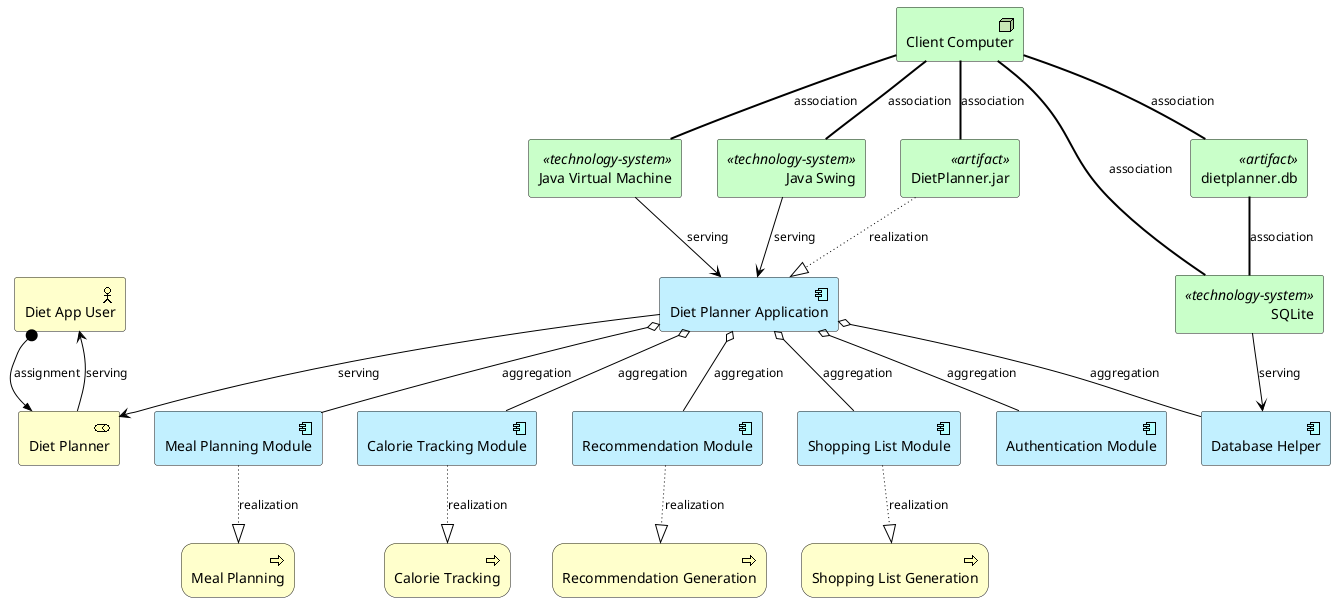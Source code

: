 @startuml "Diet Planner ArchiMate Diagram"
!include <archimate/Archimate>

' Styling
skinparam defaultTextAlignment center
skinparam wrapWidth 400
skinparam ArrowColor black
skinparam shadowing false

' Business Layer Elements
archimate #Business "Diet App User" <<business-actor>> as user
archimate #Business "Diet Planner" <<business-role>> as planner
archimate #Business "Meal Planning" <<business-process>> as mealPlanning
archimate #Business "Calorie Tracking" <<business-process>> as calorieTracking
archimate #Business "Recommendation Generation" <<business-process>> as recommendationGeneration
archimate #Business "Shopping List Generation" <<business-process>> as shoppingListGeneration

' Application Layer Elements
archimate #Application "Diet Planner Application" <<application-component>> as dietPlannerApp
archimate #Application "Meal Planning Module" <<application-component>> as mealPlanningModule
archimate #Application "Calorie Tracking Module" <<application-component>> as calorieTrackingModule
archimate #Application "Recommendation Module" <<application-component>> as recommendationModule
archimate #Application "Shopping List Module" <<application-component>> as shoppingListModule
archimate #Application "Authentication Module" <<application-component>> as authenticationModule
archimate #Application "Database Helper" <<application-component>> as databaseHelper

' Technology Layer Elements
archimate #Technology "Client Computer" <<technology-node>> as clientComputer
archimate #Technology "Java Virtual Machine" <<technology-system>> as jvm
archimate #Technology "Java Swing" <<technology-system>> as javaSwing
archimate #Technology "SQLite" <<technology-system>> as sqlite
archimate #Technology "DietPlanner.jar" <<artifact>> as jarFile
archimate #Technology "dietplanner.db" <<artifact>> as dbFile

' Relationships
Rel_Assignment(user, planner, "assignment")

' Business Process Realizations
Rel_Realization(mealPlanningModule, mealPlanning, "realization")
Rel_Realization(calorieTrackingModule, calorieTracking, "realization")
Rel_Realization(recommendationModule, recommendationGeneration, "realization")
Rel_Realization(shoppingListModule, shoppingListGeneration, "realization")

' App Component Aggregations
Rel_Aggregation(dietPlannerApp, mealPlanningModule, "aggregation")
Rel_Aggregation(dietPlannerApp, calorieTrackingModule, "aggregation")
Rel_Aggregation(dietPlannerApp, recommendationModule, "aggregation")
Rel_Aggregation(dietPlannerApp, shoppingListModule, "aggregation")
Rel_Aggregation(dietPlannerApp, authenticationModule, "aggregation")
Rel_Aggregation(dietPlannerApp, databaseHelper, "aggregation")

' Serving Relationships
Rel_Serving(planner, user, "serving")
Rel_Serving(dietPlannerApp, planner, "serving")
Rel_Serving(jvm, dietPlannerApp, "serving")
Rel_Serving(javaSwing, dietPlannerApp, "serving")
Rel_Serving(sqlite, databaseHelper, "serving")

' Artifact Realization
Rel_Realization(jarFile, dietPlannerApp, "realization")

' Technology Associations
Rel_Association(clientComputer, jvm, "association")
Rel_Association(clientComputer, javaSwing, "association")
Rel_Association(clientComputer, jarFile, "association")
Rel_Association(clientComputer, dbFile, "association")
Rel_Association(clientComputer, sqlite, "association")
Rel_Association(dbFile, sqlite, "association")

@enduml